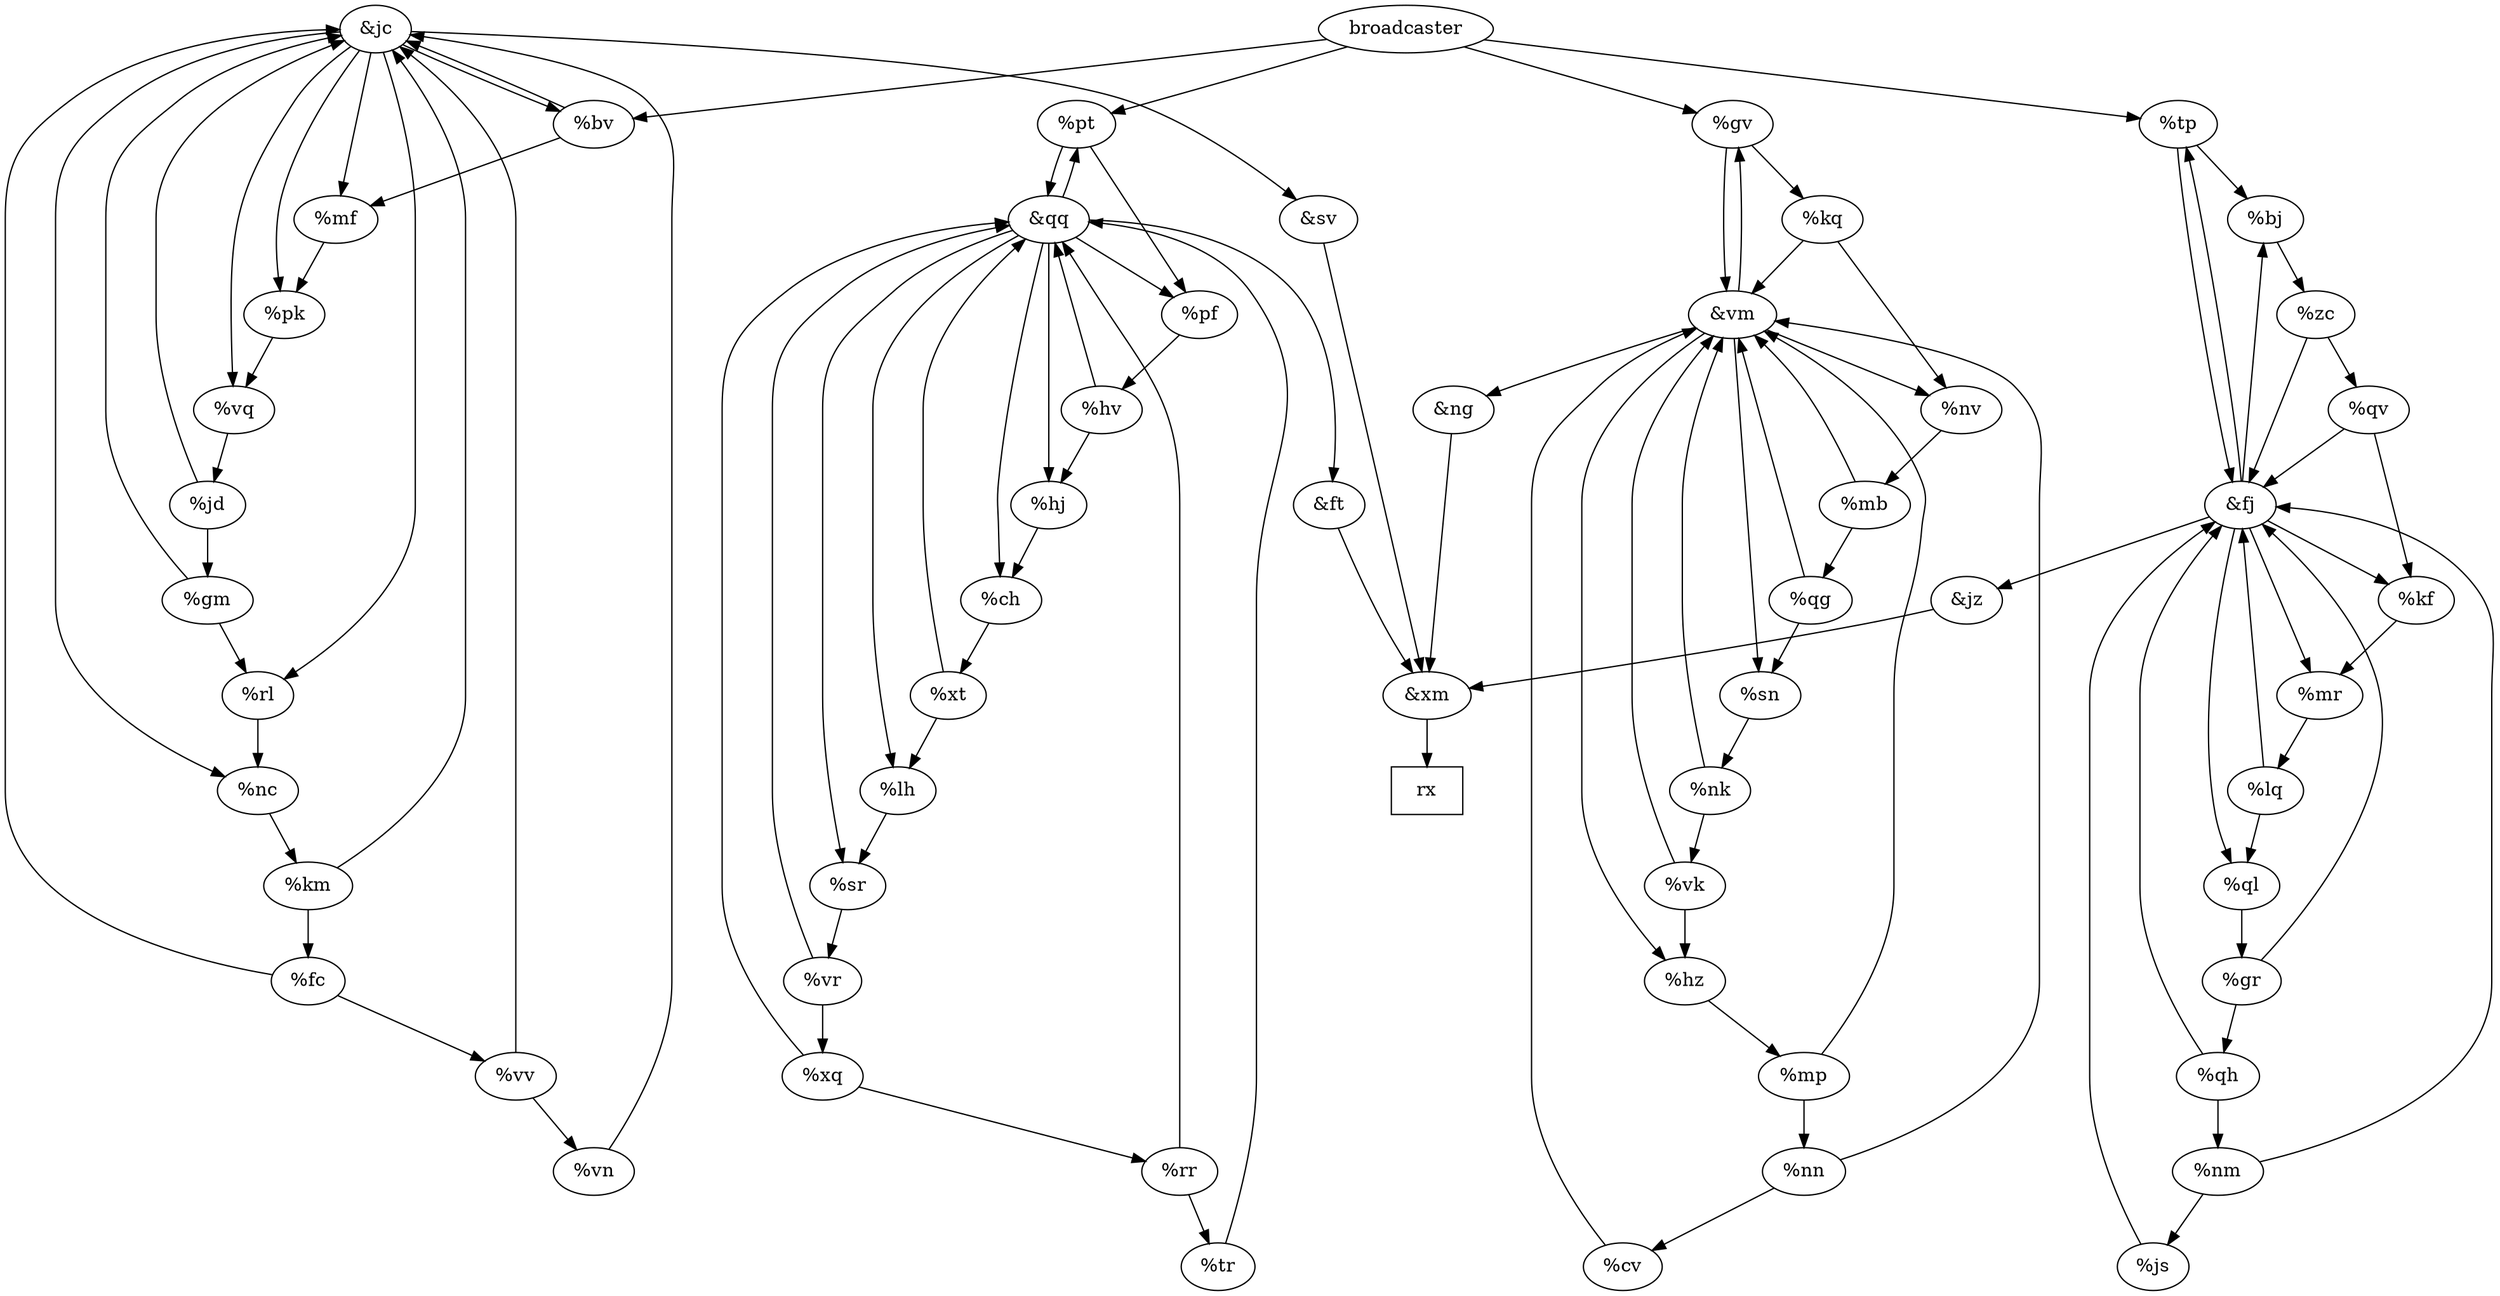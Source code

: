 digraph MyThing {
jc -> { vq mf bv pk nc sv rl };
bj -> { zc };
km -> { jc fc };
vr -> { xq qq };
ft -> { xm };
jz -> { xm };
fj -> { jz bj mr tp ql kf };
pt -> { qq pf };
zc -> { qv fj };
sr -> { vr };
tr -> { qq };
lq -> { fj ql };
qv -> { kf fj };
sn -> { nk };
jd -> { jc gm };
tp -> { bj fj };
mp -> { vm nn };
broadcaster -> { pt tp gv bv };
qh -> { fj nm };
gv -> { vm kq };
xt -> { qq lh };
nm -> { fj js };
hj -> { ch };
mb -> { vm qg };
gr -> { fj qh };
js -> { fj };
rl -> { nc };
qq -> { sr pt ch lh hj pf ft };
bv -> { jc mf };
nv -> { mb };
xm -> { rx };
nc -> { km };
sv -> { xm };
ql -> { gr };
vn -> { jc };
hv -> { qq hj };
vm -> { ng hz sn gv nv };
rr -> { qq tr };
vv -> { jc vn };
ng -> { xm };
nn -> { cv vm };
ch -> { xt };
mr -> { lq };
cv -> { vm };
fc -> { vv jc };
pf -> { hv };
pk -> { vq };
vq -> { jd };
kf -> { mr };
mf -> { pk };
qg -> { vm sn };
nk -> { vk vm };
hz -> { mp };
kq -> { vm nv };
lh -> { sr };
gm -> { jc rl };
vk -> { vm hz };
xq -> { qq rr };
rx [shape=box];

jc [label="&jc"];
bj [label="%bj"];
km [label="%km"];
vr [label="%vr"];
ft [label="&ft"];
jz [label="&jz"];
fj [label="&fj"];
pt [label="%pt"];
zc [label="%zc"];
sr [label="%sr"];
tr [label="%tr"];
lq [label="%lq"];
qv [label="%qv"];
sn [label="%sn"];
jd [label="%jd"];
tp [label="%tp"];
mp [label="%mp"];
broadcaster [label="broadcaster"];
qh [label="%qh"];
gv [label="%gv"];
xt [label="%xt"];
nm [label="%nm"];
hj [label="%hj"];
mb [label="%mb"];
gr [label="%gr"];
js [label="%js"];
rl [label="%rl"];
qq [label="&qq"];
bv [label="%bv"];
nv [label="%nv"];
xm [label="&xm"];
nc [label="%nc"];
sv [label="&sv"];
ql [label="%ql"];
vn [label="%vn"];
hv [label="%hv"];
vm [label="&vm"];
rr [label="%rr"];
vv [label="%vv"];
ng [label="&ng"];
nn [label="%nn"];
ch [label="%ch"];
mr [label="%mr"];
cv [label="%cv"];
fc [label="%fc"];
pf [label="%pf"];
pk [label="%pk"];
vq [label="%vq"];
kf [label="%kf"];
mf [label="%mf"];
qg [label="%qg"];
nk [label="%nk"];
hz [label="%hz"];
kq [label="%kq"];
lh [label="%lh"];
gm [label="%gm"];
vk [label="%vk"];
xq [label="%xq"];
}
